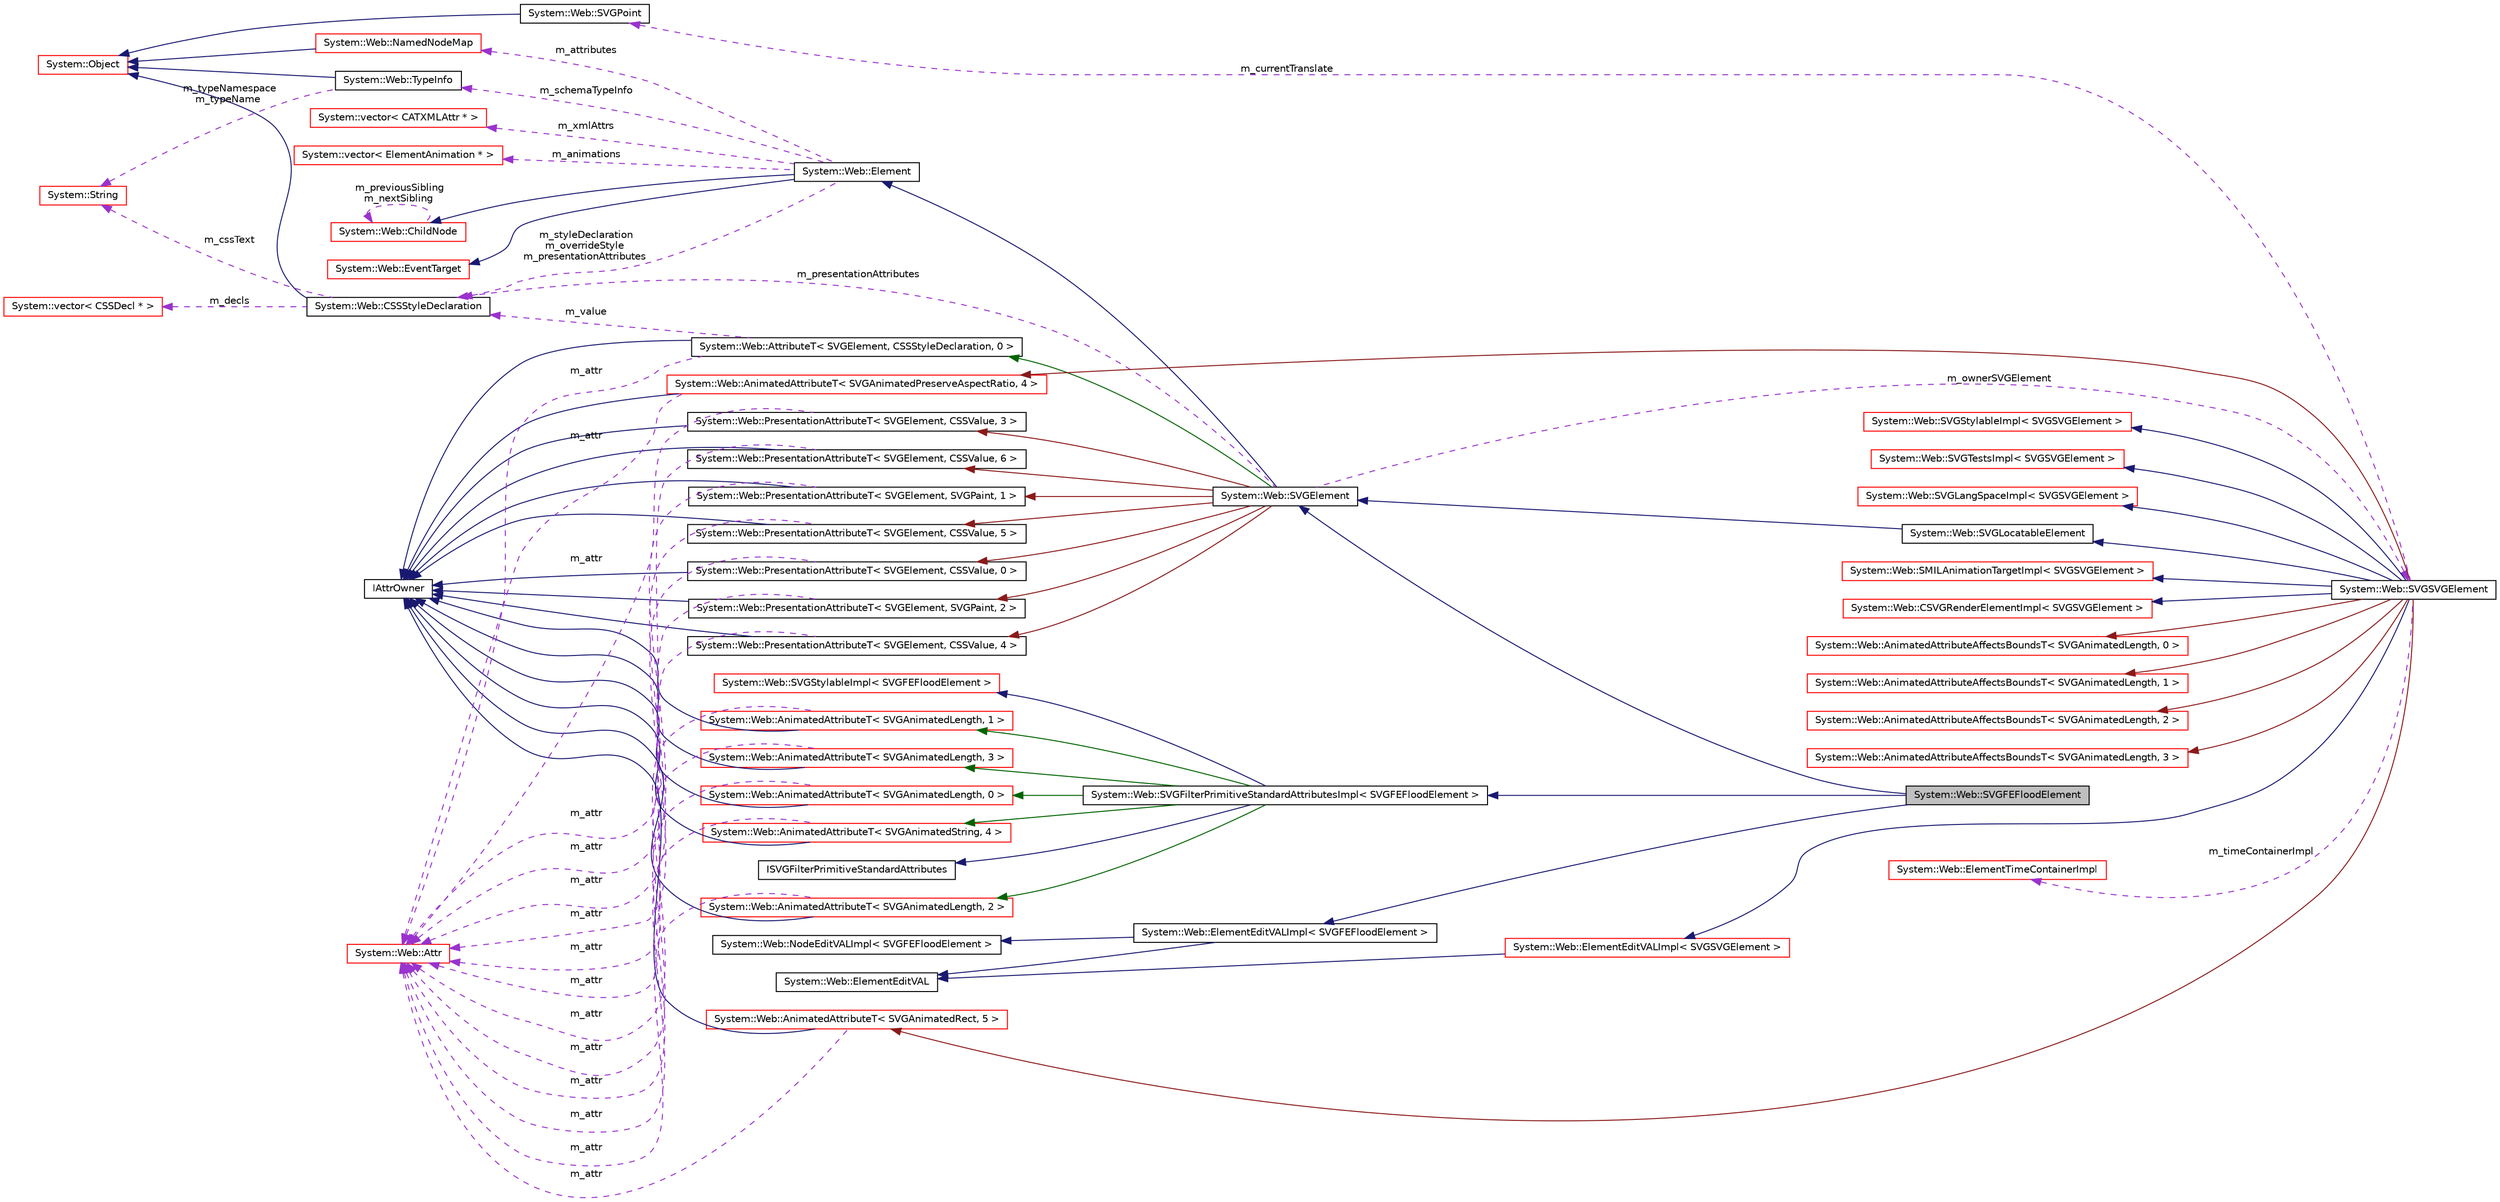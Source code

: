 digraph G
{
  edge [fontname="Helvetica",fontsize="10",labelfontname="Helvetica",labelfontsize="10"];
  node [fontname="Helvetica",fontsize="10",shape=record];
  rankdir="LR";
  Node1 [label="System::Web::SVGFEFloodElement",height=0.2,width=0.4,color="black", fillcolor="grey75", style="filled" fontcolor="black"];
  Node2 -> Node1 [dir="back",color="midnightblue",fontsize="10",style="solid",fontname="Helvetica"];
  Node2 [label="System::Web::SVGElement",height=0.2,width=0.4,color="black", fillcolor="white", style="filled",URL="$class_system_1_1_web_1_1_s_v_g_element.html"];
  Node3 -> Node2 [dir="back",color="midnightblue",fontsize="10",style="solid",fontname="Helvetica"];
  Node3 [label="System::Web::Element",height=0.2,width=0.4,color="black", fillcolor="white", style="filled",URL="$class_system_1_1_web_1_1_element.html"];
  Node4 -> Node3 [dir="back",color="midnightblue",fontsize="10",style="solid",fontname="Helvetica"];
  Node4 [label="System::Web::ChildNode",height=0.2,width=0.4,color="red", fillcolor="white", style="filled",URL="$class_system_1_1_web_1_1_child_node.html"];
  Node4 -> Node4 [dir="back",color="darkorchid3",fontsize="10",style="dashed",label=" m_previousSibling\nm_nextSibling" ,fontname="Helvetica"];
  Node5 -> Node3 [dir="back",color="midnightblue",fontsize="10",style="solid",fontname="Helvetica"];
  Node5 [label="System::Web::EventTarget",height=0.2,width=0.4,color="red", fillcolor="white", style="filled",URL="$class_system_1_1_web_1_1_event_target.html"];
  Node6 -> Node3 [dir="back",color="darkorchid3",fontsize="10",style="dashed",label=" m_xmlAttrs" ,fontname="Helvetica"];
  Node6 [label="System::vector\< CATXMLAttr * \>",height=0.2,width=0.4,color="red", fillcolor="white", style="filled",URL="$class_system_1_1vector.html"];
  Node7 -> Node3 [dir="back",color="darkorchid3",fontsize="10",style="dashed",label=" m_attributes" ,fontname="Helvetica"];
  Node7 [label="System::Web::NamedNodeMap",height=0.2,width=0.4,color="red", fillcolor="white", style="filled",URL="$class_system_1_1_web_1_1_named_node_map.html"];
  Node8 -> Node7 [dir="back",color="midnightblue",fontsize="10",style="solid",fontname="Helvetica"];
  Node8 [label="System::Object",height=0.2,width=0.4,color="red", fillcolor="white", style="filled",URL="$class_system_1_1_object.html"];
  Node9 -> Node3 [dir="back",color="darkorchid3",fontsize="10",style="dashed",label=" m_schemaTypeInfo" ,fontname="Helvetica"];
  Node9 [label="System::Web::TypeInfo",height=0.2,width=0.4,color="black", fillcolor="white", style="filled",URL="$class_system_1_1_web_1_1_type_info.html"];
  Node8 -> Node9 [dir="back",color="midnightblue",fontsize="10",style="solid",fontname="Helvetica"];
  Node10 -> Node9 [dir="back",color="darkorchid3",fontsize="10",style="dashed",label=" m_typeNamespace\nm_typeName" ,fontname="Helvetica"];
  Node10 [label="System::String",height=0.2,width=0.4,color="red", fillcolor="white", style="filled",URL="$class_system_1_1_string.html"];
  Node11 -> Node3 [dir="back",color="darkorchid3",fontsize="10",style="dashed",label=" m_styleDeclaration\nm_overrideStyle\nm_presentationAttributes" ,fontname="Helvetica"];
  Node11 [label="System::Web::CSSStyleDeclaration",height=0.2,width=0.4,color="black", fillcolor="white", style="filled",URL="$class_system_1_1_web_1_1_c_s_s_style_declaration.html"];
  Node8 -> Node11 [dir="back",color="midnightblue",fontsize="10",style="solid",fontname="Helvetica"];
  Node10 -> Node11 [dir="back",color="darkorchid3",fontsize="10",style="dashed",label=" m_cssText" ,fontname="Helvetica"];
  Node12 -> Node11 [dir="back",color="darkorchid3",fontsize="10",style="dashed",label=" m_decls" ,fontname="Helvetica"];
  Node12 [label="System::vector\< CSSDecl * \>",height=0.2,width=0.4,color="red", fillcolor="white", style="filled",URL="$class_system_1_1vector.html"];
  Node13 -> Node3 [dir="back",color="darkorchid3",fontsize="10",style="dashed",label=" m_animations" ,fontname="Helvetica"];
  Node13 [label="System::vector\< ElementAnimation * \>",height=0.2,width=0.4,color="red", fillcolor="white", style="filled",URL="$class_system_1_1vector.html"];
  Node14 -> Node2 [dir="back",color="darkgreen",fontsize="10",style="solid",fontname="Helvetica"];
  Node14 [label="System::Web::AttributeT\< SVGElement, CSSStyleDeclaration, 0 \>",height=0.2,width=0.4,color="black", fillcolor="white", style="filled",URL="$class_system_1_1_web_1_1_attribute_t.html"];
  Node15 -> Node14 [dir="back",color="midnightblue",fontsize="10",style="solid",fontname="Helvetica"];
  Node15 [label="IAttrOwner",height=0.2,width=0.4,color="black", fillcolor="white", style="filled",URL="$class_i_attr_owner.html"];
  Node16 -> Node14 [dir="back",color="darkorchid3",fontsize="10",style="dashed",label=" m_attr" ,fontname="Helvetica"];
  Node16 [label="System::Web::Attr",height=0.2,width=0.4,color="red", fillcolor="white", style="filled",URL="$class_system_1_1_web_1_1_attr.html"];
  Node11 -> Node14 [dir="back",color="darkorchid3",fontsize="10",style="dashed",label=" m_value" ,fontname="Helvetica"];
  Node17 -> Node2 [dir="back",color="firebrick4",fontsize="10",style="solid",fontname="Helvetica"];
  Node17 [label="System::Web::PresentationAttributeT\< SVGElement, CSSValue, 0 \>",height=0.2,width=0.4,color="black", fillcolor="white", style="filled",URL="$class_system_1_1_web_1_1_presentation_attribute_t.html"];
  Node15 -> Node17 [dir="back",color="midnightblue",fontsize="10",style="solid",fontname="Helvetica"];
  Node16 -> Node17 [dir="back",color="darkorchid3",fontsize="10",style="dashed",label=" m_attr" ,fontname="Helvetica"];
  Node18 -> Node2 [dir="back",color="firebrick4",fontsize="10",style="solid",fontname="Helvetica"];
  Node18 [label="System::Web::PresentationAttributeT\< SVGElement, SVGPaint, 1 \>",height=0.2,width=0.4,color="black", fillcolor="white", style="filled",URL="$class_system_1_1_web_1_1_presentation_attribute_t.html"];
  Node15 -> Node18 [dir="back",color="midnightblue",fontsize="10",style="solid",fontname="Helvetica"];
  Node16 -> Node18 [dir="back",color="darkorchid3",fontsize="10",style="dashed",label=" m_attr" ,fontname="Helvetica"];
  Node19 -> Node2 [dir="back",color="firebrick4",fontsize="10",style="solid",fontname="Helvetica"];
  Node19 [label="System::Web::PresentationAttributeT\< SVGElement, SVGPaint, 2 \>",height=0.2,width=0.4,color="black", fillcolor="white", style="filled",URL="$class_system_1_1_web_1_1_presentation_attribute_t.html"];
  Node15 -> Node19 [dir="back",color="midnightblue",fontsize="10",style="solid",fontname="Helvetica"];
  Node16 -> Node19 [dir="back",color="darkorchid3",fontsize="10",style="dashed",label=" m_attr" ,fontname="Helvetica"];
  Node20 -> Node2 [dir="back",color="firebrick4",fontsize="10",style="solid",fontname="Helvetica"];
  Node20 [label="System::Web::PresentationAttributeT\< SVGElement, CSSValue, 3 \>",height=0.2,width=0.4,color="black", fillcolor="white", style="filled",URL="$class_system_1_1_web_1_1_presentation_attribute_t.html"];
  Node15 -> Node20 [dir="back",color="midnightblue",fontsize="10",style="solid",fontname="Helvetica"];
  Node16 -> Node20 [dir="back",color="darkorchid3",fontsize="10",style="dashed",label=" m_attr" ,fontname="Helvetica"];
  Node21 -> Node2 [dir="back",color="firebrick4",fontsize="10",style="solid",fontname="Helvetica"];
  Node21 [label="System::Web::PresentationAttributeT\< SVGElement, CSSValue, 4 \>",height=0.2,width=0.4,color="black", fillcolor="white", style="filled",URL="$class_system_1_1_web_1_1_presentation_attribute_t.html"];
  Node15 -> Node21 [dir="back",color="midnightblue",fontsize="10",style="solid",fontname="Helvetica"];
  Node16 -> Node21 [dir="back",color="darkorchid3",fontsize="10",style="dashed",label=" m_attr" ,fontname="Helvetica"];
  Node22 -> Node2 [dir="back",color="firebrick4",fontsize="10",style="solid",fontname="Helvetica"];
  Node22 [label="System::Web::PresentationAttributeT\< SVGElement, CSSValue, 5 \>",height=0.2,width=0.4,color="black", fillcolor="white", style="filled",URL="$class_system_1_1_web_1_1_presentation_attribute_t.html"];
  Node15 -> Node22 [dir="back",color="midnightblue",fontsize="10",style="solid",fontname="Helvetica"];
  Node16 -> Node22 [dir="back",color="darkorchid3",fontsize="10",style="dashed",label=" m_attr" ,fontname="Helvetica"];
  Node23 -> Node2 [dir="back",color="firebrick4",fontsize="10",style="solid",fontname="Helvetica"];
  Node23 [label="System::Web::PresentationAttributeT\< SVGElement, CSSValue, 6 \>",height=0.2,width=0.4,color="black", fillcolor="white", style="filled",URL="$class_system_1_1_web_1_1_presentation_attribute_t.html"];
  Node15 -> Node23 [dir="back",color="midnightblue",fontsize="10",style="solid",fontname="Helvetica"];
  Node16 -> Node23 [dir="back",color="darkorchid3",fontsize="10",style="dashed",label=" m_attr" ,fontname="Helvetica"];
  Node24 -> Node2 [dir="back",color="darkorchid3",fontsize="10",style="dashed",label=" m_ownerSVGElement" ,fontname="Helvetica"];
  Node24 [label="System::Web::SVGSVGElement",height=0.2,width=0.4,color="black", fillcolor="white", style="filled",URL="$class_system_1_1_web_1_1_s_v_g_s_v_g_element.html"];
  Node25 -> Node24 [dir="back",color="midnightblue",fontsize="10",style="solid",fontname="Helvetica"];
  Node25 [label="System::Web::SVGLocatableElement",height=0.2,width=0.4,color="black", fillcolor="white", style="filled",URL="$class_system_1_1_web_1_1_s_v_g_locatable_element.html"];
  Node2 -> Node25 [dir="back",color="midnightblue",fontsize="10",style="solid",fontname="Helvetica"];
  Node26 -> Node24 [dir="back",color="midnightblue",fontsize="10",style="solid",fontname="Helvetica"];
  Node26 [label="System::Web::SVGStylableImpl\< SVGSVGElement \>",height=0.2,width=0.4,color="red", fillcolor="white", style="filled",URL="$class_system_1_1_web_1_1_s_v_g_stylable_impl.html"];
  Node27 -> Node24 [dir="back",color="midnightblue",fontsize="10",style="solid",fontname="Helvetica"];
  Node27 [label="System::Web::SVGTestsImpl\< SVGSVGElement \>",height=0.2,width=0.4,color="red", fillcolor="white", style="filled",URL="$class_system_1_1_web_1_1_s_v_g_tests_impl.html"];
  Node28 -> Node24 [dir="back",color="midnightblue",fontsize="10",style="solid",fontname="Helvetica"];
  Node28 [label="System::Web::SVGLangSpaceImpl\< SVGSVGElement \>",height=0.2,width=0.4,color="red", fillcolor="white", style="filled",URL="$class_system_1_1_web_1_1_s_v_g_lang_space_impl.html"];
  Node29 -> Node24 [dir="back",color="midnightblue",fontsize="10",style="solid",fontname="Helvetica"];
  Node29 [label="System::Web::ElementEditVALImpl\< SVGSVGElement \>",height=0.2,width=0.4,color="red", fillcolor="white", style="filled",URL="$class_system_1_1_web_1_1_element_edit_v_a_l_impl.html"];
  Node30 -> Node29 [dir="back",color="midnightblue",fontsize="10",style="solid",fontname="Helvetica"];
  Node30 [label="System::Web::ElementEditVAL",height=0.2,width=0.4,color="black", fillcolor="white", style="filled",URL="$class_system_1_1_web_1_1_element_edit_v_a_l.html"];
  Node31 -> Node24 [dir="back",color="midnightblue",fontsize="10",style="solid",fontname="Helvetica"];
  Node31 [label="System::Web::SMILAnimationTargetImpl\< SVGSVGElement \>",height=0.2,width=0.4,color="red", fillcolor="white", style="filled",URL="$class_system_1_1_web_1_1_s_m_i_l_animation_target_impl.html"];
  Node32 -> Node24 [dir="back",color="midnightblue",fontsize="10",style="solid",fontname="Helvetica"];
  Node32 [label="System::Web::CSVGRenderElementImpl\< SVGSVGElement \>",height=0.2,width=0.4,color="red", fillcolor="white", style="filled",URL="$class_system_1_1_web_1_1_c_s_v_g_render_element_impl.html"];
  Node33 -> Node24 [dir="back",color="firebrick4",fontsize="10",style="solid",fontname="Helvetica"];
  Node33 [label="System::Web::AnimatedAttributeAffectsBoundsT\< SVGAnimatedLength, 0 \>",height=0.2,width=0.4,color="red", fillcolor="white", style="filled",URL="$class_system_1_1_web_1_1_animated_attribute_affects_bounds_t.html"];
  Node34 -> Node24 [dir="back",color="firebrick4",fontsize="10",style="solid",fontname="Helvetica"];
  Node34 [label="System::Web::AnimatedAttributeAffectsBoundsT\< SVGAnimatedLength, 1 \>",height=0.2,width=0.4,color="red", fillcolor="white", style="filled",URL="$class_system_1_1_web_1_1_animated_attribute_affects_bounds_t.html"];
  Node35 -> Node24 [dir="back",color="firebrick4",fontsize="10",style="solid",fontname="Helvetica"];
  Node35 [label="System::Web::AnimatedAttributeAffectsBoundsT\< SVGAnimatedLength, 2 \>",height=0.2,width=0.4,color="red", fillcolor="white", style="filled",URL="$class_system_1_1_web_1_1_animated_attribute_affects_bounds_t.html"];
  Node36 -> Node24 [dir="back",color="firebrick4",fontsize="10",style="solid",fontname="Helvetica"];
  Node36 [label="System::Web::AnimatedAttributeAffectsBoundsT\< SVGAnimatedLength, 3 \>",height=0.2,width=0.4,color="red", fillcolor="white", style="filled",URL="$class_system_1_1_web_1_1_animated_attribute_affects_bounds_t.html"];
  Node37 -> Node24 [dir="back",color="firebrick4",fontsize="10",style="solid",fontname="Helvetica"];
  Node37 [label="System::Web::AnimatedAttributeT\< SVGAnimatedPreserveAspectRatio, 4 \>",height=0.2,width=0.4,color="red", fillcolor="white", style="filled",URL="$class_system_1_1_web_1_1_animated_attribute_t.html"];
  Node15 -> Node37 [dir="back",color="midnightblue",fontsize="10",style="solid",fontname="Helvetica"];
  Node16 -> Node37 [dir="back",color="darkorchid3",fontsize="10",style="dashed",label=" m_attr" ,fontname="Helvetica"];
  Node38 -> Node24 [dir="back",color="firebrick4",fontsize="10",style="solid",fontname="Helvetica"];
  Node38 [label="System::Web::AnimatedAttributeT\< SVGAnimatedRect, 5 \>",height=0.2,width=0.4,color="red", fillcolor="white", style="filled",URL="$class_system_1_1_web_1_1_animated_attribute_t.html"];
  Node15 -> Node38 [dir="back",color="midnightblue",fontsize="10",style="solid",fontname="Helvetica"];
  Node16 -> Node38 [dir="back",color="darkorchid3",fontsize="10",style="dashed",label=" m_attr" ,fontname="Helvetica"];
  Node39 -> Node24 [dir="back",color="darkorchid3",fontsize="10",style="dashed",label=" m_timeContainerImpl" ,fontname="Helvetica"];
  Node39 [label="System::Web::ElementTimeContainerImpl",height=0.2,width=0.4,color="red", fillcolor="white", style="filled",URL="$class_system_1_1_web_1_1_element_time_container_impl.html"];
  Node40 -> Node24 [dir="back",color="darkorchid3",fontsize="10",style="dashed",label=" m_currentTranslate" ,fontname="Helvetica"];
  Node40 [label="System::Web::SVGPoint",height=0.2,width=0.4,color="black", fillcolor="white", style="filled",URL="$class_system_1_1_web_1_1_s_v_g_point.html"];
  Node8 -> Node40 [dir="back",color="midnightblue",fontsize="10",style="solid",fontname="Helvetica"];
  Node11 -> Node2 [dir="back",color="darkorchid3",fontsize="10",style="dashed",label=" m_presentationAttributes" ,fontname="Helvetica"];
  Node41 -> Node1 [dir="back",color="midnightblue",fontsize="10",style="solid",fontname="Helvetica"];
  Node41 [label="System::Web::SVGFilterPrimitiveStandardAttributesImpl\< SVGFEFloodElement \>",height=0.2,width=0.4,color="black", fillcolor="white", style="filled",URL="$class_system_1_1_web_1_1_s_v_g_filter_primitive_standard_attributes_impl.html"];
  Node42 -> Node41 [dir="back",color="midnightblue",fontsize="10",style="solid",fontname="Helvetica"];
  Node42 [label="System::Web::SVGStylableImpl\< SVGFEFloodElement \>",height=0.2,width=0.4,color="red", fillcolor="white", style="filled",URL="$class_system_1_1_web_1_1_s_v_g_stylable_impl.html"];
  Node43 -> Node41 [dir="back",color="midnightblue",fontsize="10",style="solid",fontname="Helvetica"];
  Node43 [label="ISVGFilterPrimitiveStandardAttributes",height=0.2,width=0.4,color="black", fillcolor="white", style="filled",URL="$class_i_s_v_g_filter_primitive_standard_attributes.html"];
  Node44 -> Node41 [dir="back",color="darkgreen",fontsize="10",style="solid",fontname="Helvetica"];
  Node44 [label="System::Web::AnimatedAttributeT\< SVGAnimatedLength, 0 \>",height=0.2,width=0.4,color="red", fillcolor="white", style="filled",URL="$class_system_1_1_web_1_1_animated_attribute_t.html"];
  Node15 -> Node44 [dir="back",color="midnightblue",fontsize="10",style="solid",fontname="Helvetica"];
  Node16 -> Node44 [dir="back",color="darkorchid3",fontsize="10",style="dashed",label=" m_attr" ,fontname="Helvetica"];
  Node45 -> Node41 [dir="back",color="darkgreen",fontsize="10",style="solid",fontname="Helvetica"];
  Node45 [label="System::Web::AnimatedAttributeT\< SVGAnimatedLength, 1 \>",height=0.2,width=0.4,color="red", fillcolor="white", style="filled",URL="$class_system_1_1_web_1_1_animated_attribute_t.html"];
  Node15 -> Node45 [dir="back",color="midnightblue",fontsize="10",style="solid",fontname="Helvetica"];
  Node16 -> Node45 [dir="back",color="darkorchid3",fontsize="10",style="dashed",label=" m_attr" ,fontname="Helvetica"];
  Node46 -> Node41 [dir="back",color="darkgreen",fontsize="10",style="solid",fontname="Helvetica"];
  Node46 [label="System::Web::AnimatedAttributeT\< SVGAnimatedLength, 2 \>",height=0.2,width=0.4,color="red", fillcolor="white", style="filled",URL="$class_system_1_1_web_1_1_animated_attribute_t.html"];
  Node15 -> Node46 [dir="back",color="midnightblue",fontsize="10",style="solid",fontname="Helvetica"];
  Node16 -> Node46 [dir="back",color="darkorchid3",fontsize="10",style="dashed",label=" m_attr" ,fontname="Helvetica"];
  Node47 -> Node41 [dir="back",color="darkgreen",fontsize="10",style="solid",fontname="Helvetica"];
  Node47 [label="System::Web::AnimatedAttributeT\< SVGAnimatedLength, 3 \>",height=0.2,width=0.4,color="red", fillcolor="white", style="filled",URL="$class_system_1_1_web_1_1_animated_attribute_t.html"];
  Node15 -> Node47 [dir="back",color="midnightblue",fontsize="10",style="solid",fontname="Helvetica"];
  Node16 -> Node47 [dir="back",color="darkorchid3",fontsize="10",style="dashed",label=" m_attr" ,fontname="Helvetica"];
  Node48 -> Node41 [dir="back",color="darkgreen",fontsize="10",style="solid",fontname="Helvetica"];
  Node48 [label="System::Web::AnimatedAttributeT\< SVGAnimatedString, 4 \>",height=0.2,width=0.4,color="red", fillcolor="white", style="filled",URL="$class_system_1_1_web_1_1_animated_attribute_t.html"];
  Node15 -> Node48 [dir="back",color="midnightblue",fontsize="10",style="solid",fontname="Helvetica"];
  Node16 -> Node48 [dir="back",color="darkorchid3",fontsize="10",style="dashed",label=" m_attr" ,fontname="Helvetica"];
  Node49 -> Node1 [dir="back",color="midnightblue",fontsize="10",style="solid",fontname="Helvetica"];
  Node49 [label="System::Web::ElementEditVALImpl\< SVGFEFloodElement \>",height=0.2,width=0.4,color="black", fillcolor="white", style="filled",URL="$class_system_1_1_web_1_1_element_edit_v_a_l_impl.html"];
  Node50 -> Node49 [dir="back",color="midnightblue",fontsize="10",style="solid",fontname="Helvetica"];
  Node50 [label="System::Web::NodeEditVALImpl\< SVGFEFloodElement \>",height=0.2,width=0.4,color="black", fillcolor="white", style="filled",URL="$class_system_1_1_web_1_1_node_edit_v_a_l_impl.html"];
  Node30 -> Node49 [dir="back",color="midnightblue",fontsize="10",style="solid",fontname="Helvetica"];
}
